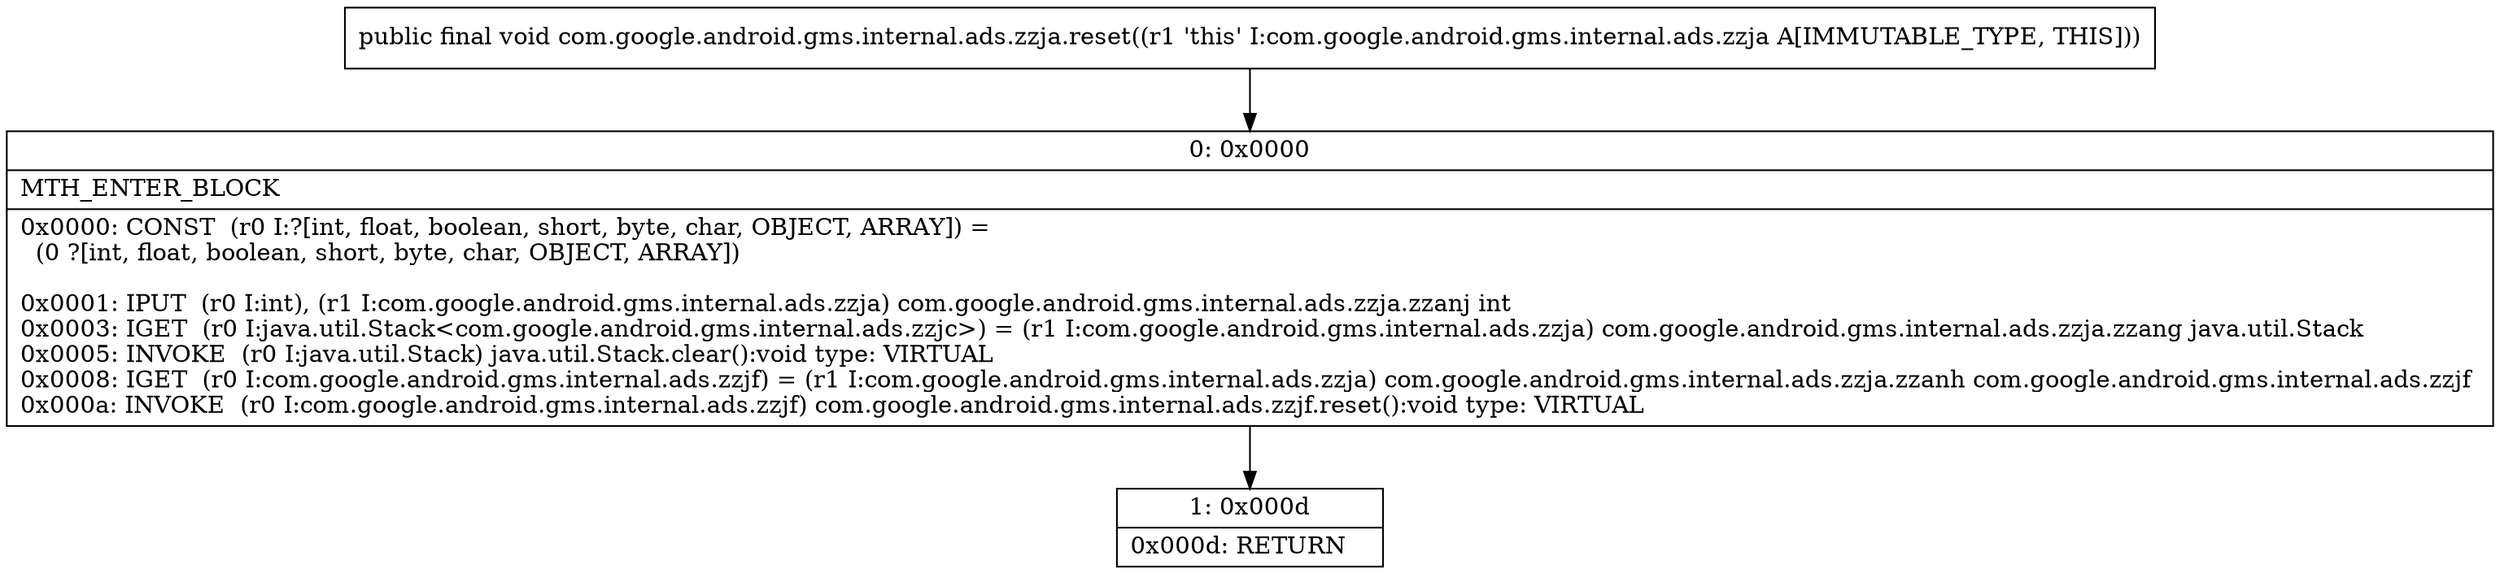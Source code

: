 digraph "CFG forcom.google.android.gms.internal.ads.zzja.reset()V" {
Node_0 [shape=record,label="{0\:\ 0x0000|MTH_ENTER_BLOCK\l|0x0000: CONST  (r0 I:?[int, float, boolean, short, byte, char, OBJECT, ARRAY]) = \l  (0 ?[int, float, boolean, short, byte, char, OBJECT, ARRAY])\l \l0x0001: IPUT  (r0 I:int), (r1 I:com.google.android.gms.internal.ads.zzja) com.google.android.gms.internal.ads.zzja.zzanj int \l0x0003: IGET  (r0 I:java.util.Stack\<com.google.android.gms.internal.ads.zzjc\>) = (r1 I:com.google.android.gms.internal.ads.zzja) com.google.android.gms.internal.ads.zzja.zzang java.util.Stack \l0x0005: INVOKE  (r0 I:java.util.Stack) java.util.Stack.clear():void type: VIRTUAL \l0x0008: IGET  (r0 I:com.google.android.gms.internal.ads.zzjf) = (r1 I:com.google.android.gms.internal.ads.zzja) com.google.android.gms.internal.ads.zzja.zzanh com.google.android.gms.internal.ads.zzjf \l0x000a: INVOKE  (r0 I:com.google.android.gms.internal.ads.zzjf) com.google.android.gms.internal.ads.zzjf.reset():void type: VIRTUAL \l}"];
Node_1 [shape=record,label="{1\:\ 0x000d|0x000d: RETURN   \l}"];
MethodNode[shape=record,label="{public final void com.google.android.gms.internal.ads.zzja.reset((r1 'this' I:com.google.android.gms.internal.ads.zzja A[IMMUTABLE_TYPE, THIS])) }"];
MethodNode -> Node_0;
Node_0 -> Node_1;
}

